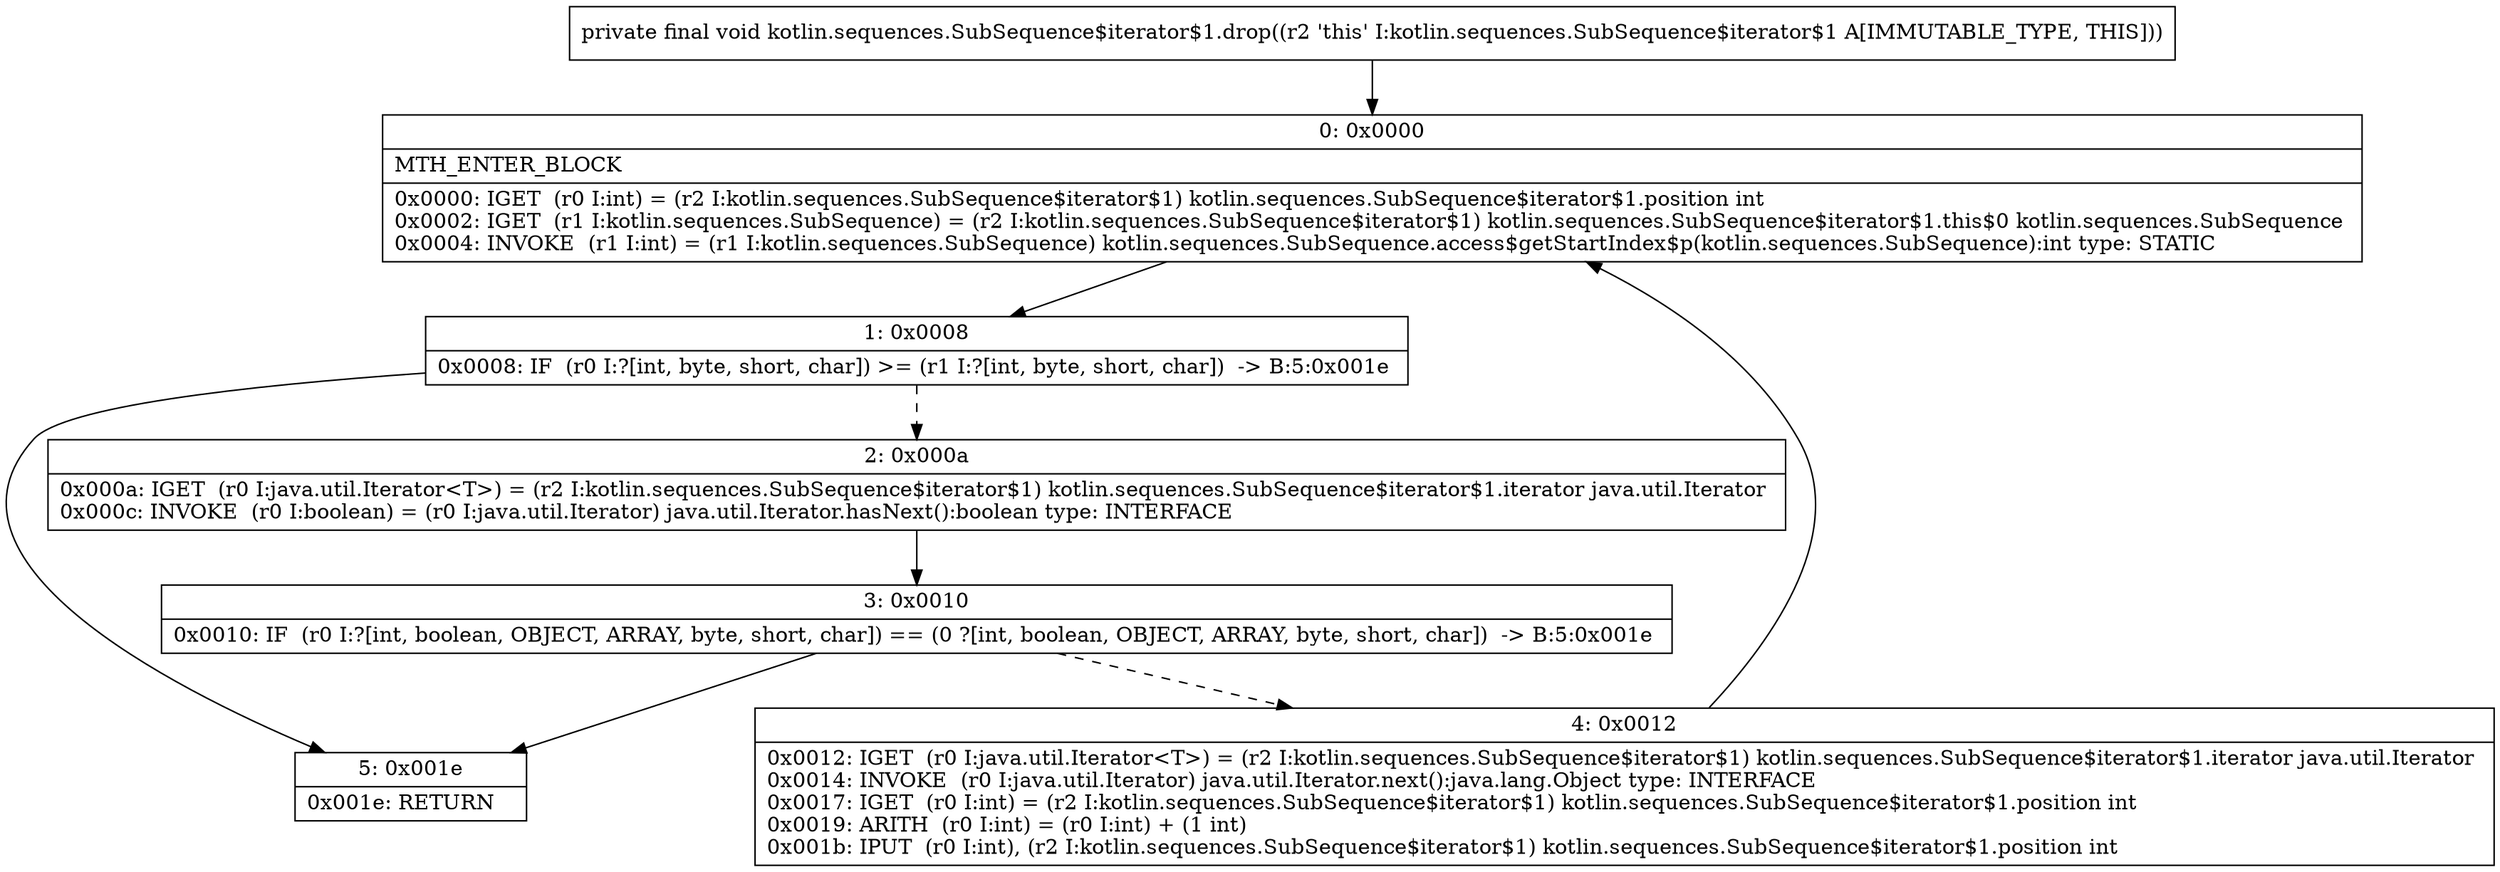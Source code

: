 digraph "CFG forkotlin.sequences.SubSequence$iterator$1.drop()V" {
Node_0 [shape=record,label="{0\:\ 0x0000|MTH_ENTER_BLOCK\l|0x0000: IGET  (r0 I:int) = (r2 I:kotlin.sequences.SubSequence$iterator$1) kotlin.sequences.SubSequence$iterator$1.position int \l0x0002: IGET  (r1 I:kotlin.sequences.SubSequence) = (r2 I:kotlin.sequences.SubSequence$iterator$1) kotlin.sequences.SubSequence$iterator$1.this$0 kotlin.sequences.SubSequence \l0x0004: INVOKE  (r1 I:int) = (r1 I:kotlin.sequences.SubSequence) kotlin.sequences.SubSequence.access$getStartIndex$p(kotlin.sequences.SubSequence):int type: STATIC \l}"];
Node_1 [shape=record,label="{1\:\ 0x0008|0x0008: IF  (r0 I:?[int, byte, short, char]) \>= (r1 I:?[int, byte, short, char])  \-\> B:5:0x001e \l}"];
Node_2 [shape=record,label="{2\:\ 0x000a|0x000a: IGET  (r0 I:java.util.Iterator\<T\>) = (r2 I:kotlin.sequences.SubSequence$iterator$1) kotlin.sequences.SubSequence$iterator$1.iterator java.util.Iterator \l0x000c: INVOKE  (r0 I:boolean) = (r0 I:java.util.Iterator) java.util.Iterator.hasNext():boolean type: INTERFACE \l}"];
Node_3 [shape=record,label="{3\:\ 0x0010|0x0010: IF  (r0 I:?[int, boolean, OBJECT, ARRAY, byte, short, char]) == (0 ?[int, boolean, OBJECT, ARRAY, byte, short, char])  \-\> B:5:0x001e \l}"];
Node_4 [shape=record,label="{4\:\ 0x0012|0x0012: IGET  (r0 I:java.util.Iterator\<T\>) = (r2 I:kotlin.sequences.SubSequence$iterator$1) kotlin.sequences.SubSequence$iterator$1.iterator java.util.Iterator \l0x0014: INVOKE  (r0 I:java.util.Iterator) java.util.Iterator.next():java.lang.Object type: INTERFACE \l0x0017: IGET  (r0 I:int) = (r2 I:kotlin.sequences.SubSequence$iterator$1) kotlin.sequences.SubSequence$iterator$1.position int \l0x0019: ARITH  (r0 I:int) = (r0 I:int) + (1 int) \l0x001b: IPUT  (r0 I:int), (r2 I:kotlin.sequences.SubSequence$iterator$1) kotlin.sequences.SubSequence$iterator$1.position int \l}"];
Node_5 [shape=record,label="{5\:\ 0x001e|0x001e: RETURN   \l}"];
MethodNode[shape=record,label="{private final void kotlin.sequences.SubSequence$iterator$1.drop((r2 'this' I:kotlin.sequences.SubSequence$iterator$1 A[IMMUTABLE_TYPE, THIS])) }"];
MethodNode -> Node_0;
Node_0 -> Node_1;
Node_1 -> Node_2[style=dashed];
Node_1 -> Node_5;
Node_2 -> Node_3;
Node_3 -> Node_4[style=dashed];
Node_3 -> Node_5;
Node_4 -> Node_0;
}

